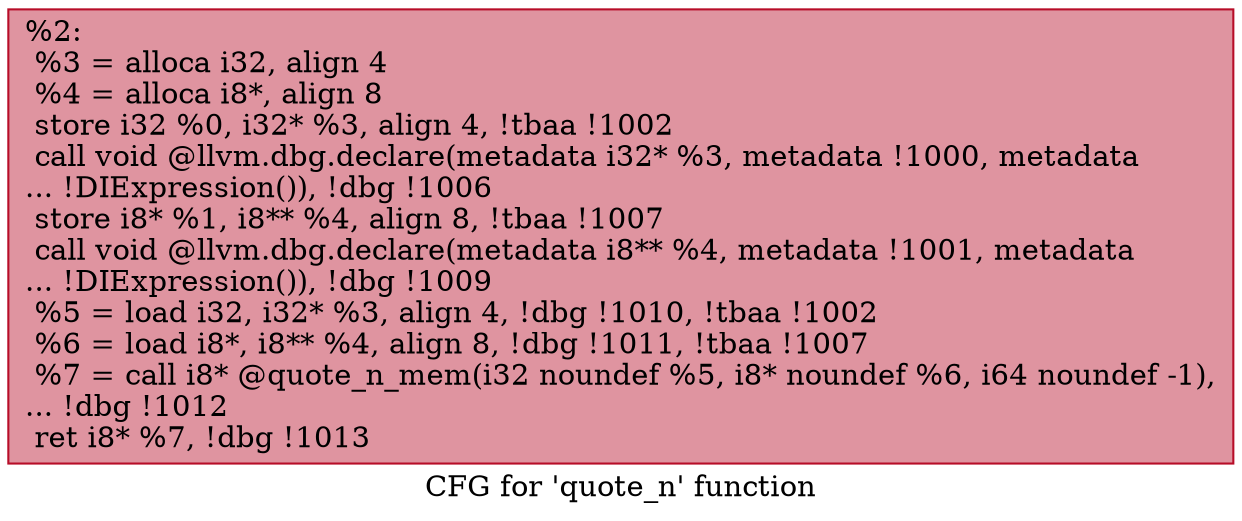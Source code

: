 digraph "CFG for 'quote_n' function" {
	label="CFG for 'quote_n' function";

	Node0x230fb70 [shape=record,color="#b70d28ff", style=filled, fillcolor="#b70d2870",label="{%2:\l  %3 = alloca i32, align 4\l  %4 = alloca i8*, align 8\l  store i32 %0, i32* %3, align 4, !tbaa !1002\l  call void @llvm.dbg.declare(metadata i32* %3, metadata !1000, metadata\l... !DIExpression()), !dbg !1006\l  store i8* %1, i8** %4, align 8, !tbaa !1007\l  call void @llvm.dbg.declare(metadata i8** %4, metadata !1001, metadata\l... !DIExpression()), !dbg !1009\l  %5 = load i32, i32* %3, align 4, !dbg !1010, !tbaa !1002\l  %6 = load i8*, i8** %4, align 8, !dbg !1011, !tbaa !1007\l  %7 = call i8* @quote_n_mem(i32 noundef %5, i8* noundef %6, i64 noundef -1),\l... !dbg !1012\l  ret i8* %7, !dbg !1013\l}"];
}
